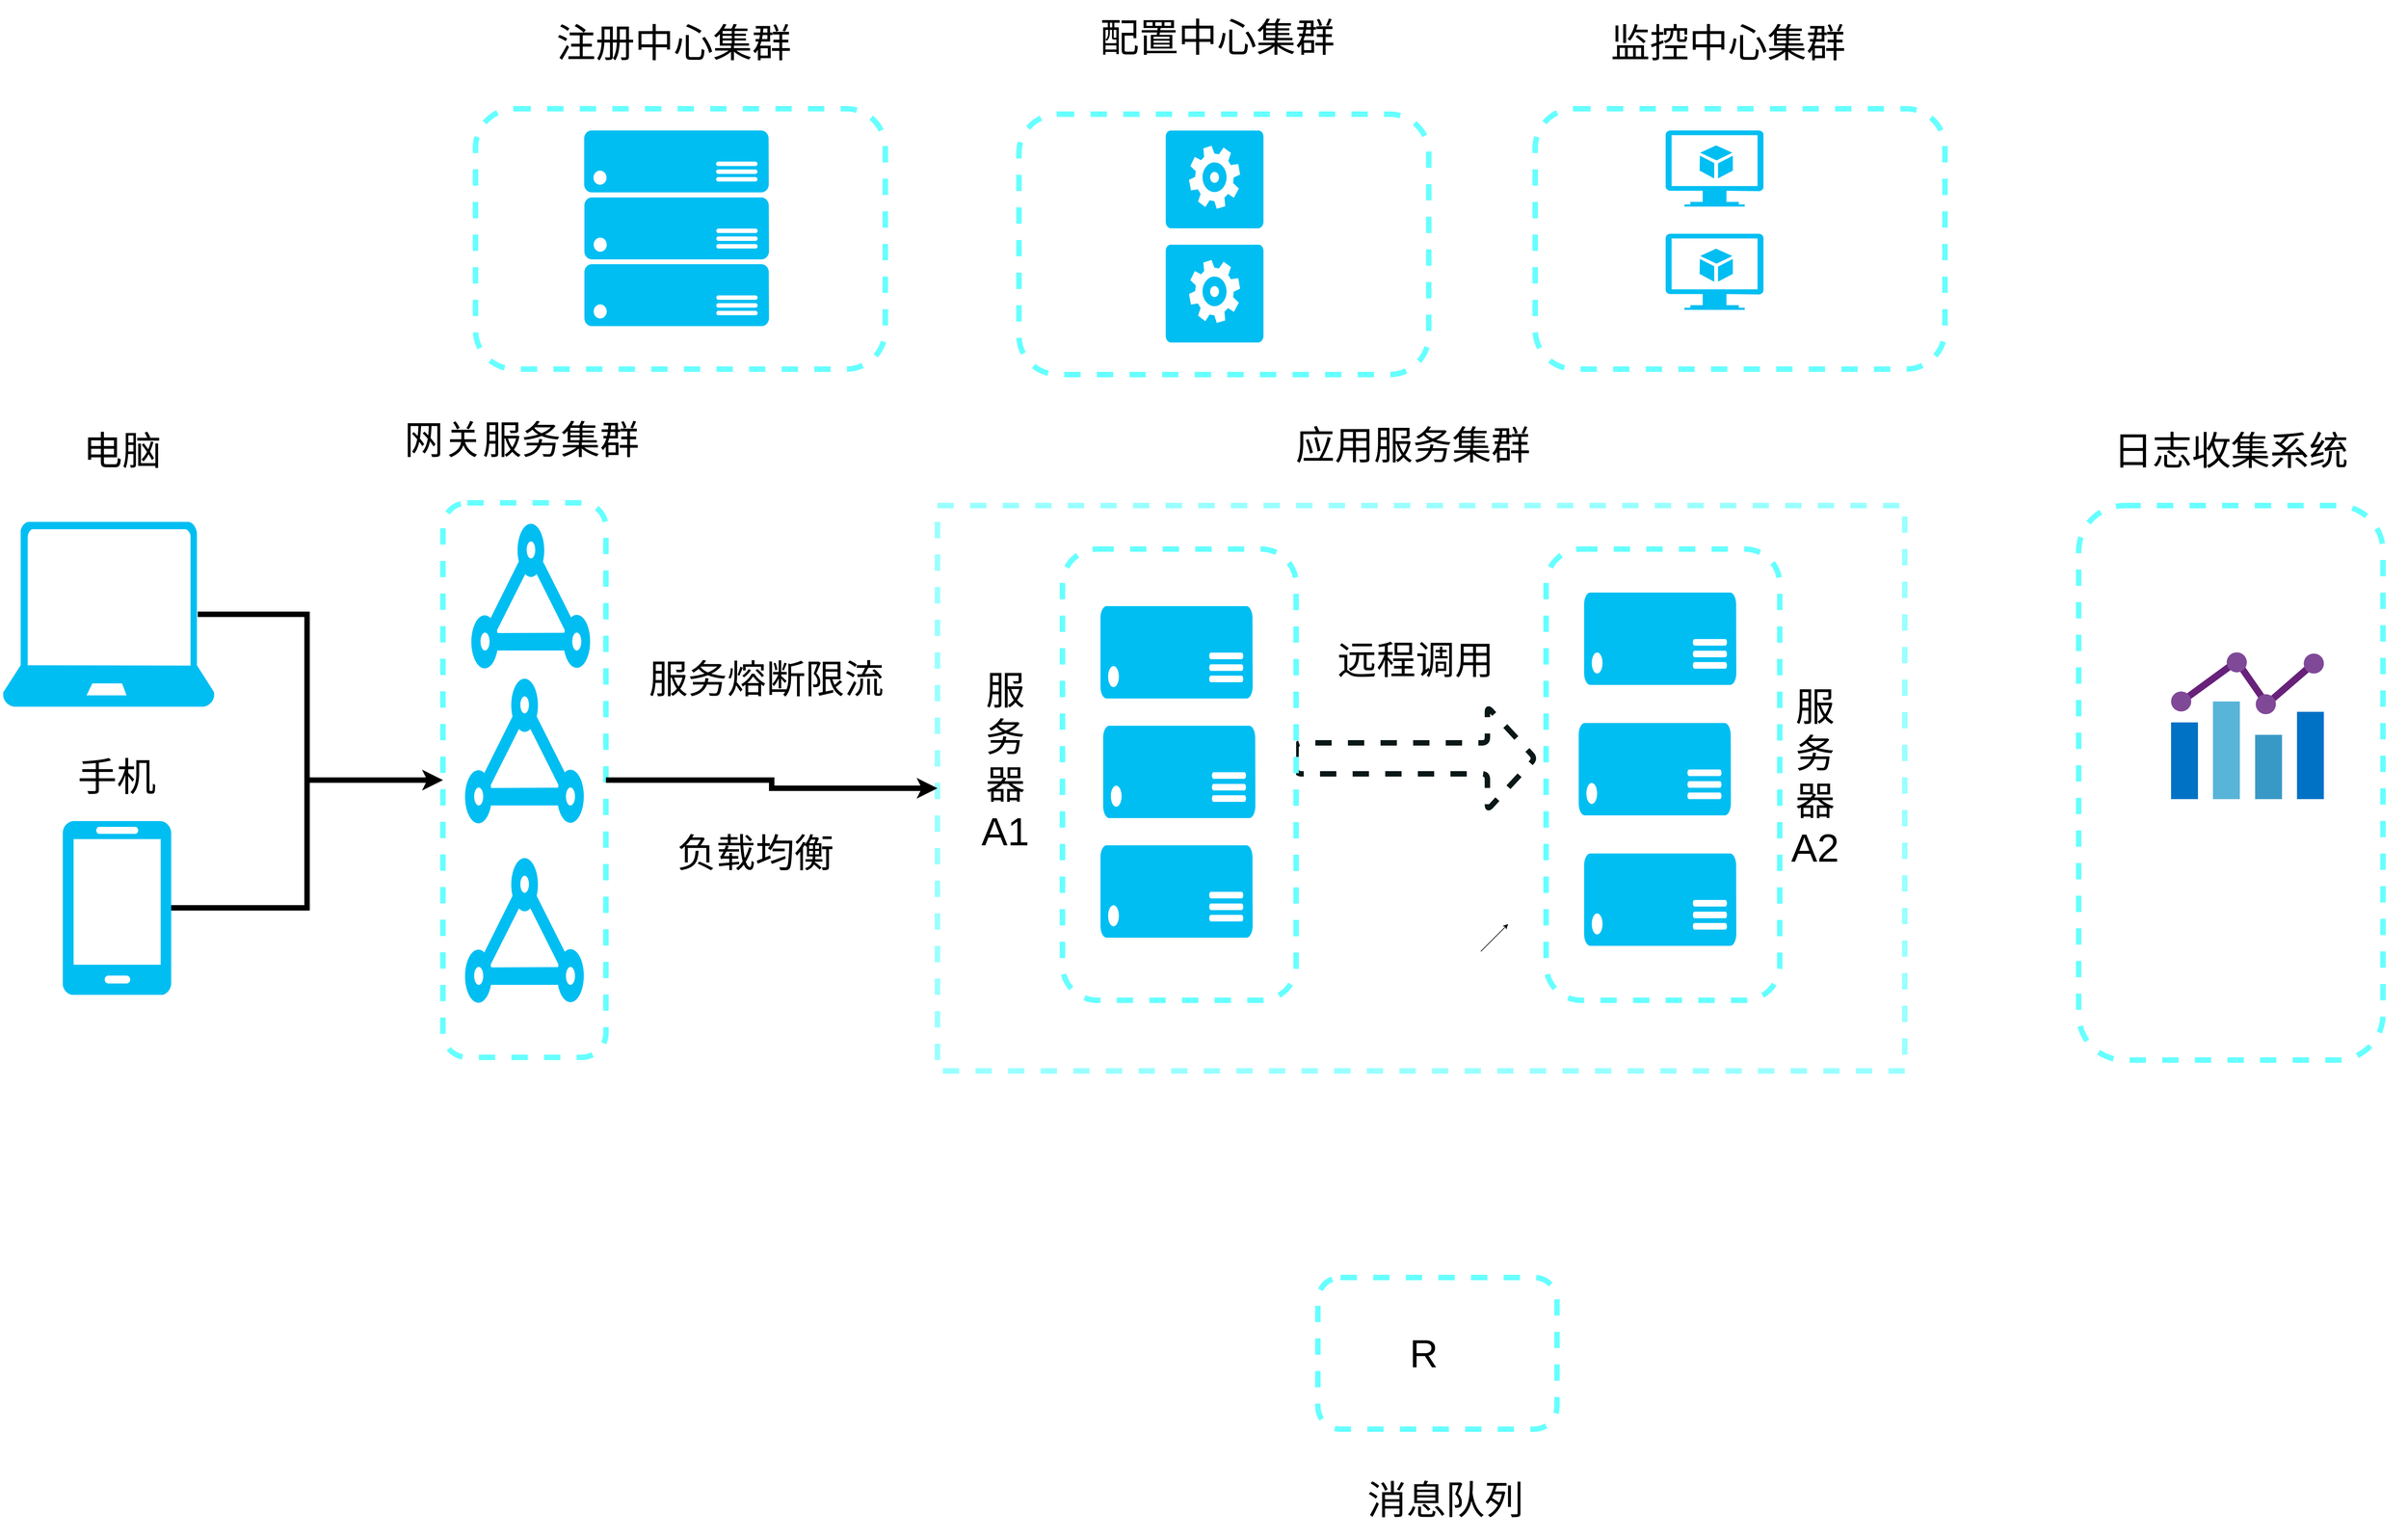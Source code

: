 <mxfile version="24.4.6" type="github">
  <diagram id="6a731a19-8d31-9384-78a2-239565b7b9f0" name="Page-1">
    <mxGraphModel dx="7467" dy="3120" grid="1" gridSize="10" guides="1" tooltips="1" connect="1" arrows="1" fold="1" page="1" pageScale="1" pageWidth="4681" pageHeight="3300" background="none" math="0" shadow="0">
      <root>
        <mxCell id="0" />
        <mxCell id="1" parent="0" />
        <mxCell id="UbHPXt2y35fTo_uNYz5--2140" value="" style="rounded=0;whiteSpace=wrap;html=1;fillColor=none;dashed=1;strokeWidth=10;strokeColor=#99FFFF;movable=1;resizable=1;rotatable=1;deletable=1;editable=1;locked=0;connectable=1;" vertex="1" parent="1">
          <mxGeometry x="1810" y="980" width="1780" height="1040" as="geometry" />
        </mxCell>
        <mxCell id="UbHPXt2y35fTo_uNYz5--2085" value="" style="rounded=1;whiteSpace=wrap;html=1;strokeColor=#66FFFF;strokeWidth=10;dashed=1;" vertex="1" parent="1">
          <mxGeometry x="960" y="250" width="754" height="479" as="geometry" />
        </mxCell>
        <mxCell id="UbHPXt2y35fTo_uNYz5--2086" value="" style="rounded=1;whiteSpace=wrap;html=1;strokeColor=#66FFFF;strokeWidth=10;dashed=1;" vertex="1" parent="1">
          <mxGeometry x="1960" y="260" width="754" height="479" as="geometry" />
        </mxCell>
        <mxCell id="UbHPXt2y35fTo_uNYz5--2087" value="" style="rounded=1;whiteSpace=wrap;html=1;strokeColor=#66FFFF;strokeWidth=10;dashed=1;" vertex="1" parent="1">
          <mxGeometry x="2910" y="250" width="754" height="479" as="geometry" />
        </mxCell>
        <mxCell id="UbHPXt2y35fTo_uNYz5--2147" style="edgeStyle=orthogonalEdgeStyle;rounded=0;orthogonalLoop=1;jettySize=auto;html=1;exitX=0.92;exitY=0.5;exitDx=0;exitDy=0;exitPerimeter=0;entryX=0;entryY=0.5;entryDx=0;entryDy=0;strokeWidth=10;" edge="1" parent="1" source="UbHPXt2y35fTo_uNYz5--2088" target="UbHPXt2y35fTo_uNYz5--2090">
          <mxGeometry relative="1" as="geometry">
            <Array as="points">
              <mxPoint x="650" y="1180" />
              <mxPoint x="650" y="1485" />
            </Array>
          </mxGeometry>
        </mxCell>
        <mxCell id="UbHPXt2y35fTo_uNYz5--2088" value="" style="rounded=1;whiteSpace=wrap;html=1;strokeColor=none;strokeWidth=10;dashed=1;verticalLabelPosition=bottom;verticalAlign=top;fillColor=#00BEF2;shape=mxgraph.azure.laptop;pointerEvents=1;" vertex="1" parent="1">
          <mxGeometry x="90" y="1010" width="390" height="340" as="geometry" />
        </mxCell>
        <mxCell id="UbHPXt2y35fTo_uNYz5--2149" style="edgeStyle=orthogonalEdgeStyle;rounded=0;orthogonalLoop=1;jettySize=auto;html=1;exitX=1;exitY=0.5;exitDx=0;exitDy=0;exitPerimeter=0;entryX=0;entryY=0.5;entryDx=0;entryDy=0;strokeWidth=10;" edge="1" parent="1" source="UbHPXt2y35fTo_uNYz5--2089" target="UbHPXt2y35fTo_uNYz5--2090">
          <mxGeometry relative="1" as="geometry" />
        </mxCell>
        <mxCell id="UbHPXt2y35fTo_uNYz5--2089" value="" style="rounded=1;whiteSpace=wrap;html=1;strokeColor=none;strokeWidth=10;dashed=1;verticalLabelPosition=bottom;verticalAlign=top;fillColor=#00BEF2;shape=mxgraph.azure.mobile;pointerEvents=1;" vertex="1" parent="1">
          <mxGeometry x="200" y="1560" width="200" height="320" as="geometry" />
        </mxCell>
        <mxCell id="UbHPXt2y35fTo_uNYz5--2091" value="" style="rounded=1;whiteSpace=wrap;html=1;strokeColor=#091717;strokeWidth=10;dashed=1;shape=singleArrow;" vertex="1" parent="1">
          <mxGeometry x="2470" y="1350" width="440" height="190" as="geometry" />
        </mxCell>
        <mxCell id="UbHPXt2y35fTo_uNYz5--2092" value="" style="rounded=1;whiteSpace=wrap;html=1;strokeColor=#66FFFF;strokeWidth=10;dashed=1;" vertex="1" parent="1">
          <mxGeometry x="3910" y="980" width="560" height="1020" as="geometry" />
        </mxCell>
        <mxCell id="UbHPXt2y35fTo_uNYz5--2096" value="&lt;span style=&quot;font-size: 72px;&quot;&gt;注册中心集群&lt;/span&gt;" style="text;html=1;align=center;verticalAlign=middle;whiteSpace=wrap;rounded=0;" vertex="1" parent="1">
          <mxGeometry x="1000" y="60" width="650" height="140" as="geometry" />
        </mxCell>
        <mxCell id="UbHPXt2y35fTo_uNYz5--2097" value="&lt;span style=&quot;font-size: 72px;&quot;&gt;配置中心集群&lt;/span&gt;" style="text;html=1;align=center;verticalAlign=middle;whiteSpace=wrap;rounded=0;" vertex="1" parent="1">
          <mxGeometry x="2000" y="50" width="650" height="140" as="geometry" />
        </mxCell>
        <mxCell id="UbHPXt2y35fTo_uNYz5--2098" value="&lt;span style=&quot;font-size: 72px;&quot;&gt;监控中心集群&lt;/span&gt;" style="text;html=1;align=center;verticalAlign=middle;whiteSpace=wrap;rounded=0;" vertex="1" parent="1">
          <mxGeometry x="2940" y="60" width="650" height="140" as="geometry" />
        </mxCell>
        <mxCell id="UbHPXt2y35fTo_uNYz5--2099" value="&lt;span style=&quot;font-size: 72px;&quot;&gt;网关服务集群&lt;/span&gt;" style="text;html=1;align=center;verticalAlign=middle;whiteSpace=wrap;rounded=0;" vertex="1" parent="1">
          <mxGeometry x="720" y="790" width="650" height="140" as="geometry" />
        </mxCell>
        <mxCell id="UbHPXt2y35fTo_uNYz5--2100" value="&lt;span style=&quot;font-size: 72px;&quot;&gt;应用服务集群&lt;/span&gt;" style="text;html=1;align=center;verticalAlign=middle;whiteSpace=wrap;rounded=0;" vertex="1" parent="1">
          <mxGeometry x="2360" y="800" width="650" height="140" as="geometry" />
        </mxCell>
        <mxCell id="UbHPXt2y35fTo_uNYz5--2101" value="&lt;span style=&quot;font-size: 72px;&quot;&gt;日志收集系统&lt;/span&gt;" style="text;html=1;align=center;verticalAlign=middle;whiteSpace=wrap;rounded=0;" vertex="1" parent="1">
          <mxGeometry x="3865" y="810" width="650" height="140" as="geometry" />
        </mxCell>
        <mxCell id="UbHPXt2y35fTo_uNYz5--2102" value="" style="verticalLabelPosition=bottom;html=1;verticalAlign=top;align=center;strokeColor=none;fillColor=#00BEF2;shape=mxgraph.azure.server_rack;" vertex="1" parent="1">
          <mxGeometry x="1160" y="290" width="340" height="360" as="geometry" />
        </mxCell>
        <mxCell id="UbHPXt2y35fTo_uNYz5--2103" value="" style="verticalLabelPosition=bottom;html=1;verticalAlign=top;align=center;strokeColor=none;fillColor=#00BEF2;shape=mxgraph.azure.worker_role;" vertex="1" parent="1">
          <mxGeometry x="2230" y="290" width="180" height="180" as="geometry" />
        </mxCell>
        <mxCell id="UbHPXt2y35fTo_uNYz5--2104" value="" style="verticalLabelPosition=bottom;html=1;verticalAlign=top;align=center;strokeColor=none;fillColor=#00BEF2;shape=mxgraph.azure.worker_role;" vertex="1" parent="1">
          <mxGeometry x="2230" y="500" width="180" height="180" as="geometry" />
        </mxCell>
        <mxCell id="UbHPXt2y35fTo_uNYz5--2105" value="" style="verticalLabelPosition=bottom;html=1;verticalAlign=top;align=center;strokeColor=none;fillColor=#00BEF2;shape=mxgraph.azure.virtual_machine_feature;pointerEvents=1;" vertex="1" parent="1">
          <mxGeometry x="3150" y="290" width="180" height="140" as="geometry" />
        </mxCell>
        <mxCell id="UbHPXt2y35fTo_uNYz5--2106" value="" style="verticalLabelPosition=bottom;html=1;verticalAlign=top;align=center;strokeColor=none;fillColor=#00BEF2;shape=mxgraph.azure.virtual_machine_feature;pointerEvents=1;" vertex="1" parent="1">
          <mxGeometry x="3150" y="480" width="180" height="140" as="geometry" />
        </mxCell>
        <mxCell id="UbHPXt2y35fTo_uNYz5--2108" value="&lt;span style=&quot;font-size: 72px;&quot;&gt;手机&lt;/span&gt;" style="text;html=1;align=center;verticalAlign=middle;whiteSpace=wrap;rounded=0;" vertex="1" parent="1">
          <mxGeometry x="85" y="1410" width="430" height="140" as="geometry" />
        </mxCell>
        <mxCell id="UbHPXt2y35fTo_uNYz5--2109" value="&lt;span style=&quot;font-size: 72px;&quot;&gt;电脑&lt;/span&gt;" style="text;html=1;align=center;verticalAlign=middle;whiteSpace=wrap;rounded=0;" vertex="1" parent="1">
          <mxGeometry x="95" y="810" width="430" height="140" as="geometry" />
        </mxCell>
        <mxCell id="UbHPXt2y35fTo_uNYz5--2137" value="" style="group" vertex="1" connectable="0" parent="1">
          <mxGeometry x="900" y="975" width="300" height="1020" as="geometry" />
        </mxCell>
        <mxCell id="UbHPXt2y35fTo_uNYz5--2090" value="" style="rounded=1;whiteSpace=wrap;html=1;strokeColor=#66FFFF;strokeWidth=10;dashed=1;" vertex="1" parent="UbHPXt2y35fTo_uNYz5--2137">
          <mxGeometry width="300" height="1020" as="geometry" />
        </mxCell>
        <mxCell id="UbHPXt2y35fTo_uNYz5--2111" value="" style="verticalLabelPosition=bottom;html=1;verticalAlign=top;align=center;strokeColor=none;fillColor=#00BEF2;shape=mxgraph.azure.express_route;pointerEvents=1;" vertex="1" parent="UbHPXt2y35fTo_uNYz5--2137">
          <mxGeometry x="50.323" y="35" width="222.581" height="270" as="geometry" />
        </mxCell>
        <mxCell id="UbHPXt2y35fTo_uNYz5--2112" value="" style="verticalLabelPosition=bottom;html=1;verticalAlign=top;align=center;strokeColor=none;fillColor=#00BEF2;shape=mxgraph.azure.express_route;pointerEvents=1;" vertex="1" parent="UbHPXt2y35fTo_uNYz5--2137">
          <mxGeometry x="38.71" y="320" width="222.581" height="270" as="geometry" />
        </mxCell>
        <mxCell id="UbHPXt2y35fTo_uNYz5--2113" value="" style="verticalLabelPosition=bottom;html=1;verticalAlign=top;align=center;strokeColor=none;fillColor=#00BEF2;shape=mxgraph.azure.express_route;pointerEvents=1;" vertex="1" parent="UbHPXt2y35fTo_uNYz5--2137">
          <mxGeometry x="38.71" y="650" width="222.581" height="270" as="geometry" />
        </mxCell>
        <mxCell id="UbHPXt2y35fTo_uNYz5--2144" value="" style="image;sketch=0;aspect=fixed;html=1;points=[];align=center;fontSize=12;image=img/lib/mscae/Chart.svg;" vertex="1" parent="1">
          <mxGeometry x="4080" y="1250" width="281.25" height="270" as="geometry" />
        </mxCell>
        <mxCell id="UbHPXt2y35fTo_uNYz5--2145" value="" style="endArrow=classic;html=1;rounded=0;" edge="1" parent="1">
          <mxGeometry width="50" height="50" relative="1" as="geometry">
            <mxPoint x="2810" y="1800" as="sourcePoint" />
            <mxPoint x="2860" y="1750" as="targetPoint" />
          </mxGeometry>
        </mxCell>
        <mxCell id="UbHPXt2y35fTo_uNYz5--2146" value="" style="endArrow=classic;html=1;rounded=0;" edge="1" parent="1">
          <mxGeometry width="50" height="50" relative="1" as="geometry">
            <mxPoint x="2810" y="1800" as="sourcePoint" />
            <mxPoint x="2860" y="1750" as="targetPoint" />
          </mxGeometry>
        </mxCell>
        <mxCell id="UbHPXt2y35fTo_uNYz5--2150" style="edgeStyle=orthogonalEdgeStyle;rounded=0;orthogonalLoop=1;jettySize=auto;html=1;exitX=1;exitY=0.5;exitDx=0;exitDy=0;entryX=0;entryY=0.5;entryDx=0;entryDy=0;strokeWidth=10;" edge="1" parent="1" source="UbHPXt2y35fTo_uNYz5--2090" target="UbHPXt2y35fTo_uNYz5--2140">
          <mxGeometry relative="1" as="geometry" />
        </mxCell>
        <mxCell id="UbHPXt2y35fTo_uNYz5--2151" value="&lt;span style=&quot;font-size: 72px;&quot;&gt;服务熔断限流&lt;/span&gt;" style="text;html=1;align=center;verticalAlign=middle;whiteSpace=wrap;rounded=0;" vertex="1" parent="1">
          <mxGeometry x="1270" y="1230" width="450" height="140" as="geometry" />
        </mxCell>
        <mxCell id="UbHPXt2y35fTo_uNYz5--2152" value="&lt;span style=&quot;font-size: 72px;&quot;&gt;负载均衡&lt;/span&gt;" style="text;html=1;align=center;verticalAlign=middle;whiteSpace=wrap;rounded=0;" vertex="1" parent="1">
          <mxGeometry x="1250" y="1550" width="450" height="140" as="geometry" />
        </mxCell>
        <mxCell id="UbHPXt2y35fTo_uNYz5--2114" value="" style="rounded=1;whiteSpace=wrap;html=1;strokeColor=#66FFFF;strokeWidth=10;dashed=1;" vertex="1" parent="1">
          <mxGeometry x="2040" y="1060" width="430" height="830" as="geometry" />
        </mxCell>
        <mxCell id="UbHPXt2y35fTo_uNYz5--2116" value="" style="verticalLabelPosition=bottom;html=1;verticalAlign=top;align=center;strokeColor=none;fillColor=#00BEF2;shape=mxgraph.azure.server;" vertex="1" parent="1">
          <mxGeometry x="2110" y="1165" width="280" height="170" as="geometry" />
        </mxCell>
        <mxCell id="UbHPXt2y35fTo_uNYz5--2117" value="" style="verticalLabelPosition=bottom;html=1;verticalAlign=top;align=center;strokeColor=none;fillColor=#00BEF2;shape=mxgraph.azure.server;" vertex="1" parent="1">
          <mxGeometry x="2115" y="1385" width="280" height="170" as="geometry" />
        </mxCell>
        <mxCell id="UbHPXt2y35fTo_uNYz5--2118" value="" style="verticalLabelPosition=bottom;html=1;verticalAlign=top;align=center;strokeColor=none;fillColor=#00BEF2;shape=mxgraph.azure.server;" vertex="1" parent="1">
          <mxGeometry x="2110" y="1605" width="280" height="170" as="geometry" />
        </mxCell>
        <mxCell id="UbHPXt2y35fTo_uNYz5--2153" value="&lt;span style=&quot;font-size: 72px;&quot;&gt;服务器A1&lt;/span&gt;" style="text;html=1;align=center;verticalAlign=middle;whiteSpace=wrap;rounded=0;" vertex="1" parent="1">
          <mxGeometry x="1890" y="1120" width="90" height="660" as="geometry" />
        </mxCell>
        <mxCell id="UbHPXt2y35fTo_uNYz5--2154" value="&lt;span style=&quot;font-size: 72px;&quot;&gt;服务器A2&lt;/span&gt;" style="text;html=1;align=center;verticalAlign=middle;whiteSpace=wrap;rounded=0;" vertex="1" parent="1">
          <mxGeometry x="3380" y="1150" width="90" height="660" as="geometry" />
        </mxCell>
        <mxCell id="UbHPXt2y35fTo_uNYz5--2142" value="" style="group" vertex="1" connectable="0" parent="1">
          <mxGeometry x="2930" y="1060" width="430" height="830" as="geometry" />
        </mxCell>
        <mxCell id="UbHPXt2y35fTo_uNYz5--2115" value="" style="rounded=1;whiteSpace=wrap;html=1;strokeColor=#66FFFF;strokeWidth=10;dashed=1;" vertex="1" parent="UbHPXt2y35fTo_uNYz5--2142">
          <mxGeometry width="430" height="830" as="geometry" />
        </mxCell>
        <mxCell id="UbHPXt2y35fTo_uNYz5--2135" value="" style="group" vertex="1" connectable="0" parent="UbHPXt2y35fTo_uNYz5--2142">
          <mxGeometry x="60" y="80" width="290" height="650" as="geometry" />
        </mxCell>
        <mxCell id="UbHPXt2y35fTo_uNYz5--2119" value="" style="verticalLabelPosition=bottom;html=1;verticalAlign=top;align=center;strokeColor=none;fillColor=#00BEF2;shape=mxgraph.azure.server;" vertex="1" parent="UbHPXt2y35fTo_uNYz5--2135">
          <mxGeometry x="10" width="280" height="170" as="geometry" />
        </mxCell>
        <mxCell id="UbHPXt2y35fTo_uNYz5--2120" value="" style="verticalLabelPosition=bottom;html=1;verticalAlign=top;align=center;strokeColor=none;fillColor=#00BEF2;shape=mxgraph.azure.server;" vertex="1" parent="UbHPXt2y35fTo_uNYz5--2135">
          <mxGeometry y="240" width="280" height="170" as="geometry" />
        </mxCell>
        <mxCell id="UbHPXt2y35fTo_uNYz5--2121" value="" style="verticalLabelPosition=bottom;html=1;verticalAlign=top;align=center;strokeColor=none;fillColor=#00BEF2;shape=mxgraph.azure.server;" vertex="1" parent="UbHPXt2y35fTo_uNYz5--2135">
          <mxGeometry x="10" y="480" width="280" height="170" as="geometry" />
        </mxCell>
        <mxCell id="UbHPXt2y35fTo_uNYz5--2157" value="&lt;span style=&quot;font-size: 72px;&quot;&gt;远程调用&lt;/span&gt;" style="text;html=1;align=center;verticalAlign=middle;whiteSpace=wrap;rounded=0;" vertex="1" parent="1">
          <mxGeometry x="2520" y="1150" width="340" height="230" as="geometry" />
        </mxCell>
        <mxCell id="UbHPXt2y35fTo_uNYz5--2159" value="" style="rounded=1;whiteSpace=wrap;html=1;strokeColor=#66FFFF;strokeWidth=10;dashed=1;" vertex="1" parent="1">
          <mxGeometry x="2510" y="2400" width="440" height="279" as="geometry" />
        </mxCell>
        <mxCell id="UbHPXt2y35fTo_uNYz5--2161" value="&lt;span style=&quot;font-size: 72px;&quot;&gt;消息队列&lt;/span&gt;" style="text;html=1;align=center;verticalAlign=middle;whiteSpace=wrap;rounded=0;" vertex="1" parent="1">
          <mxGeometry x="2420" y="2740" width="650" height="140" as="geometry" />
        </mxCell>
        <mxCell id="UbHPXt2y35fTo_uNYz5--2162" value="&lt;span style=&quot;font-size: 72px;&quot;&gt;R&lt;/span&gt;" style="text;html=1;align=center;verticalAlign=middle;whiteSpace=wrap;rounded=0;" vertex="1" parent="1">
          <mxGeometry x="2560" y="2434.5" width="290" height="210" as="geometry" />
        </mxCell>
      </root>
    </mxGraphModel>
  </diagram>
</mxfile>
